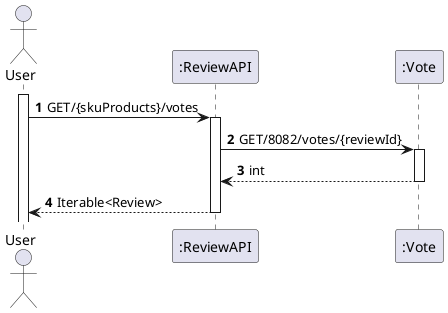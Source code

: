 @startuml
'https://plantuml.com/sequence-diagram

autoactivate on
autonumber

actor "User" as User
participant ":ReviewAPI" as rev1
participant ":Vote" as vote

activate User

User -> rev1: GET/{skuProducts}/votes
rev1 -> vote: GET/8082/votes/{reviewId}
vote --> rev1: int
rev1 --> User: Iterable<Review>


@enduml